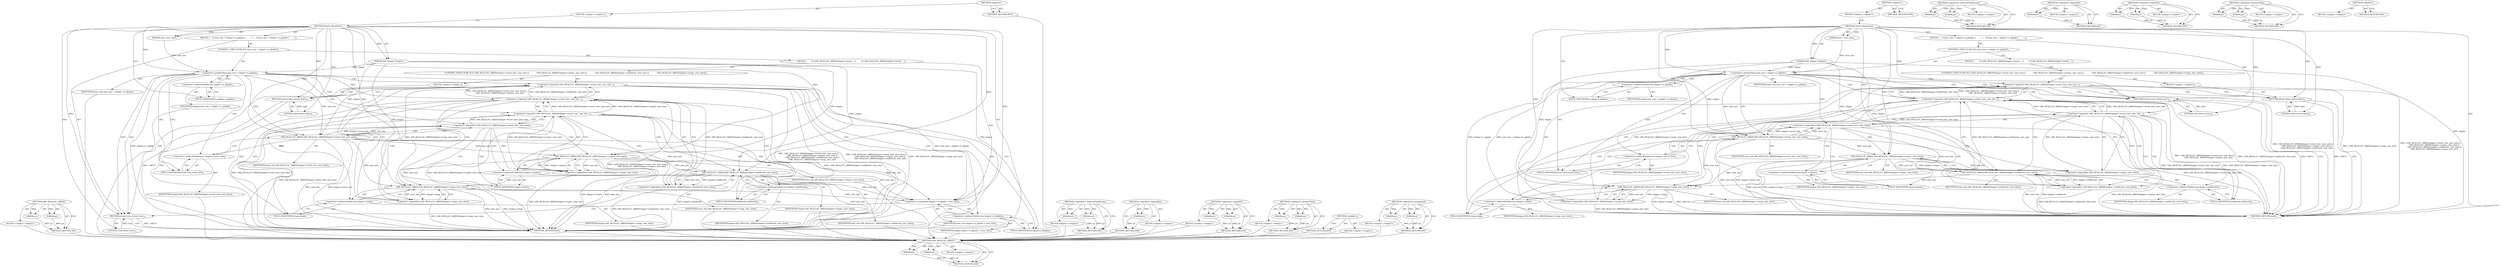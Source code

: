 digraph "&lt;operator&gt;.assignment" {
vulnerable_92 [label=<(METHOD,ASS_REALLOC_ARRAY)>];
vulnerable_93 [label=<(PARAM,p1)>];
vulnerable_94 [label=<(PARAM,p2)>];
vulnerable_95 [label=<(BLOCK,&lt;empty&gt;,&lt;empty&gt;)>];
vulnerable_96 [label=<(METHOD_RETURN,ANY)>];
vulnerable_6 [label=<(METHOD,&lt;global&gt;)<SUB>1</SUB>>];
vulnerable_7 [label=<(BLOCK,&lt;empty&gt;,&lt;empty&gt;)<SUB>1</SUB>>];
vulnerable_8 [label=<(METHOD,check_allocations)<SUB>1</SUB>>];
vulnerable_9 [label=<(PARAM,ASS_Shaper *shaper)<SUB>1</SUB>>];
vulnerable_10 [label=<(PARAM,size_t new_size)<SUB>1</SUB>>];
vulnerable_11 [label=<(BLOCK,{
    if (new_size &gt; shaper-&gt;n_glyphs) {
      ...,{
    if (new_size &gt; shaper-&gt;n_glyphs) {
      ...)<SUB>2</SUB>>];
vulnerable_12 [label=<(CONTROL_STRUCTURE,IF,if (new_size &gt; shaper-&gt;n_glyphs))<SUB>3</SUB>>];
vulnerable_13 [label=<(&lt;operator&gt;.greaterThan,new_size &gt; shaper-&gt;n_glyphs)<SUB>3</SUB>>];
vulnerable_14 [label=<(IDENTIFIER,new_size,new_size &gt; shaper-&gt;n_glyphs)<SUB>3</SUB>>];
vulnerable_15 [label=<(&lt;operator&gt;.indirectFieldAccess,shaper-&gt;n_glyphs)<SUB>3</SUB>>];
vulnerable_16 [label=<(IDENTIFIER,shaper,new_size &gt; shaper-&gt;n_glyphs)<SUB>3</SUB>>];
vulnerable_17 [label=<(FIELD_IDENTIFIER,n_glyphs,n_glyphs)<SUB>3</SUB>>];
vulnerable_18 [label=<(BLOCK,{
        if (!ASS_REALLOC_ARRAY(shaper-&gt;event_...,{
        if (!ASS_REALLOC_ARRAY(shaper-&gt;event_...)<SUB>3</SUB>>];
vulnerable_19 [label=<(CONTROL_STRUCTURE,IF,if (!ASS_REALLOC_ARRAY(shaper-&gt;event_text, new_size) ||
            !ASS_REALLOC_ARRAY(shaper-&gt;ctypes, new_size) ||
             !ASS_REALLOC_ARRAY(shaper-&gt;emblevels, new_size) ||
             !ASS_REALLOC_ARRAY(shaper-&gt;cmap, new_size)))<SUB>4</SUB>>];
vulnerable_20 [label=<(&lt;operator&gt;.logicalOr,!ASS_REALLOC_ARRAY(shaper-&gt;event_text, new_size...)<SUB>4</SUB>>];
vulnerable_21 [label=<(&lt;operator&gt;.logicalOr,!ASS_REALLOC_ARRAY(shaper-&gt;event_text, new_size...)<SUB>4</SUB>>];
vulnerable_22 [label=<(&lt;operator&gt;.logicalOr,!ASS_REALLOC_ARRAY(shaper-&gt;event_text, new_size...)<SUB>4</SUB>>];
vulnerable_23 [label=<(&lt;operator&gt;.logicalNot,!ASS_REALLOC_ARRAY(shaper-&gt;event_text, new_size))<SUB>4</SUB>>];
vulnerable_24 [label=<(ASS_REALLOC_ARRAY,ASS_REALLOC_ARRAY(shaper-&gt;event_text, new_size))<SUB>4</SUB>>];
vulnerable_25 [label=<(&lt;operator&gt;.indirectFieldAccess,shaper-&gt;event_text)<SUB>4</SUB>>];
vulnerable_26 [label=<(IDENTIFIER,shaper,ASS_REALLOC_ARRAY(shaper-&gt;event_text, new_size))<SUB>4</SUB>>];
vulnerable_27 [label=<(FIELD_IDENTIFIER,event_text,event_text)<SUB>4</SUB>>];
vulnerable_28 [label=<(IDENTIFIER,new_size,ASS_REALLOC_ARRAY(shaper-&gt;event_text, new_size))<SUB>4</SUB>>];
vulnerable_29 [label=<(&lt;operator&gt;.logicalNot,!ASS_REALLOC_ARRAY(shaper-&gt;ctypes, new_size))<SUB>5</SUB>>];
vulnerable_30 [label=<(ASS_REALLOC_ARRAY,ASS_REALLOC_ARRAY(shaper-&gt;ctypes, new_size))<SUB>5</SUB>>];
vulnerable_31 [label=<(&lt;operator&gt;.indirectFieldAccess,shaper-&gt;ctypes)<SUB>5</SUB>>];
vulnerable_32 [label=<(IDENTIFIER,shaper,ASS_REALLOC_ARRAY(shaper-&gt;ctypes, new_size))<SUB>5</SUB>>];
vulnerable_33 [label=<(FIELD_IDENTIFIER,ctypes,ctypes)<SUB>5</SUB>>];
vulnerable_34 [label=<(IDENTIFIER,new_size,ASS_REALLOC_ARRAY(shaper-&gt;ctypes, new_size))<SUB>5</SUB>>];
vulnerable_35 [label=<(&lt;operator&gt;.logicalNot,!ASS_REALLOC_ARRAY(shaper-&gt;emblevels, new_size))<SUB>6</SUB>>];
vulnerable_36 [label=<(ASS_REALLOC_ARRAY,ASS_REALLOC_ARRAY(shaper-&gt;emblevels, new_size))<SUB>6</SUB>>];
vulnerable_37 [label=<(&lt;operator&gt;.indirectFieldAccess,shaper-&gt;emblevels)<SUB>6</SUB>>];
vulnerable_38 [label=<(IDENTIFIER,shaper,ASS_REALLOC_ARRAY(shaper-&gt;emblevels, new_size))<SUB>6</SUB>>];
vulnerable_39 [label=<(FIELD_IDENTIFIER,emblevels,emblevels)<SUB>6</SUB>>];
vulnerable_40 [label=<(IDENTIFIER,new_size,ASS_REALLOC_ARRAY(shaper-&gt;emblevels, new_size))<SUB>6</SUB>>];
vulnerable_41 [label=<(&lt;operator&gt;.logicalNot,!ASS_REALLOC_ARRAY(shaper-&gt;cmap, new_size))<SUB>7</SUB>>];
vulnerable_42 [label=<(ASS_REALLOC_ARRAY,ASS_REALLOC_ARRAY(shaper-&gt;cmap, new_size))<SUB>7</SUB>>];
vulnerable_43 [label=<(&lt;operator&gt;.indirectFieldAccess,shaper-&gt;cmap)<SUB>7</SUB>>];
vulnerable_44 [label=<(IDENTIFIER,shaper,ASS_REALLOC_ARRAY(shaper-&gt;cmap, new_size))<SUB>7</SUB>>];
vulnerable_45 [label=<(FIELD_IDENTIFIER,cmap,cmap)<SUB>7</SUB>>];
vulnerable_46 [label=<(IDENTIFIER,new_size,ASS_REALLOC_ARRAY(shaper-&gt;cmap, new_size))<SUB>7</SUB>>];
vulnerable_47 [label=<(BLOCK,&lt;empty&gt;,&lt;empty&gt;)<SUB>8</SUB>>];
vulnerable_48 [label=<(RETURN,return false;,return false;)<SUB>8</SUB>>];
vulnerable_49 [label=<(LITERAL,false,return false;)<SUB>8</SUB>>];
vulnerable_50 [label=<(RETURN,return true;,return true;)<SUB>10</SUB>>];
vulnerable_51 [label=<(LITERAL,true,return true;)<SUB>10</SUB>>];
vulnerable_52 [label=<(METHOD_RETURN,bool)<SUB>1</SUB>>];
vulnerable_54 [label=<(METHOD_RETURN,ANY)<SUB>1</SUB>>];
vulnerable_78 [label=<(METHOD,&lt;operator&gt;.indirectFieldAccess)>];
vulnerable_79 [label=<(PARAM,p1)>];
vulnerable_80 [label=<(PARAM,p2)>];
vulnerable_81 [label=<(BLOCK,&lt;empty&gt;,&lt;empty&gt;)>];
vulnerable_82 [label=<(METHOD_RETURN,ANY)>];
vulnerable_88 [label=<(METHOD,&lt;operator&gt;.logicalNot)>];
vulnerable_89 [label=<(PARAM,p1)>];
vulnerable_90 [label=<(BLOCK,&lt;empty&gt;,&lt;empty&gt;)>];
vulnerable_91 [label=<(METHOD_RETURN,ANY)>];
vulnerable_83 [label=<(METHOD,&lt;operator&gt;.logicalOr)>];
vulnerable_84 [label=<(PARAM,p1)>];
vulnerable_85 [label=<(PARAM,p2)>];
vulnerable_86 [label=<(BLOCK,&lt;empty&gt;,&lt;empty&gt;)>];
vulnerable_87 [label=<(METHOD_RETURN,ANY)>];
vulnerable_73 [label=<(METHOD,&lt;operator&gt;.greaterThan)>];
vulnerable_74 [label=<(PARAM,p1)>];
vulnerable_75 [label=<(PARAM,p2)>];
vulnerable_76 [label=<(BLOCK,&lt;empty&gt;,&lt;empty&gt;)>];
vulnerable_77 [label=<(METHOD_RETURN,ANY)>];
vulnerable_67 [label=<(METHOD,&lt;global&gt;)<SUB>1</SUB>>];
vulnerable_68 [label=<(BLOCK,&lt;empty&gt;,&lt;empty&gt;)>];
vulnerable_69 [label=<(METHOD_RETURN,ANY)>];
fixed_97 [label=<(METHOD,ASS_REALLOC_ARRAY)>];
fixed_98 [label=<(PARAM,p1)>];
fixed_99 [label=<(PARAM,p2)>];
fixed_100 [label=<(BLOCK,&lt;empty&gt;,&lt;empty&gt;)>];
fixed_101 [label=<(METHOD_RETURN,ANY)>];
fixed_6 [label=<(METHOD,&lt;global&gt;)<SUB>1</SUB>>];
fixed_7 [label=<(BLOCK,&lt;empty&gt;,&lt;empty&gt;)<SUB>1</SUB>>];
fixed_8 [label=<(METHOD,check_allocations)<SUB>1</SUB>>];
fixed_9 [label=<(PARAM,ASS_Shaper *shaper)<SUB>1</SUB>>];
fixed_10 [label=<(PARAM,size_t new_size)<SUB>1</SUB>>];
fixed_11 [label=<(BLOCK,{
    if (new_size &gt; shaper-&gt;n_glyphs) {
      ...,{
    if (new_size &gt; shaper-&gt;n_glyphs) {
      ...)<SUB>2</SUB>>];
fixed_12 [label=<(CONTROL_STRUCTURE,IF,if (new_size &gt; shaper-&gt;n_glyphs))<SUB>3</SUB>>];
fixed_13 [label=<(&lt;operator&gt;.greaterThan,new_size &gt; shaper-&gt;n_glyphs)<SUB>3</SUB>>];
fixed_14 [label=<(IDENTIFIER,new_size,new_size &gt; shaper-&gt;n_glyphs)<SUB>3</SUB>>];
fixed_15 [label=<(&lt;operator&gt;.indirectFieldAccess,shaper-&gt;n_glyphs)<SUB>3</SUB>>];
fixed_16 [label=<(IDENTIFIER,shaper,new_size &gt; shaper-&gt;n_glyphs)<SUB>3</SUB>>];
fixed_17 [label=<(FIELD_IDENTIFIER,n_glyphs,n_glyphs)<SUB>3</SUB>>];
fixed_18 [label=<(BLOCK,{
        if (!ASS_REALLOC_ARRAY(shaper-&gt;event_...,{
        if (!ASS_REALLOC_ARRAY(shaper-&gt;event_...)<SUB>3</SUB>>];
fixed_19 [label=<(CONTROL_STRUCTURE,IF,if (!ASS_REALLOC_ARRAY(shaper-&gt;event_text, new_size) ||
            !ASS_REALLOC_ARRAY(shaper-&gt;ctypes, new_size) ||
             !ASS_REALLOC_ARRAY(shaper-&gt;emblevels, new_size) ||
             !ASS_REALLOC_ARRAY(shaper-&gt;cmap, new_size)))<SUB>4</SUB>>];
fixed_20 [label=<(&lt;operator&gt;.logicalOr,!ASS_REALLOC_ARRAY(shaper-&gt;event_text, new_size...)<SUB>4</SUB>>];
fixed_21 [label=<(&lt;operator&gt;.logicalOr,!ASS_REALLOC_ARRAY(shaper-&gt;event_text, new_size...)<SUB>4</SUB>>];
fixed_22 [label=<(&lt;operator&gt;.logicalOr,!ASS_REALLOC_ARRAY(shaper-&gt;event_text, new_size...)<SUB>4</SUB>>];
fixed_23 [label=<(&lt;operator&gt;.logicalNot,!ASS_REALLOC_ARRAY(shaper-&gt;event_text, new_size))<SUB>4</SUB>>];
fixed_24 [label=<(ASS_REALLOC_ARRAY,ASS_REALLOC_ARRAY(shaper-&gt;event_text, new_size))<SUB>4</SUB>>];
fixed_25 [label=<(&lt;operator&gt;.indirectFieldAccess,shaper-&gt;event_text)<SUB>4</SUB>>];
fixed_26 [label=<(IDENTIFIER,shaper,ASS_REALLOC_ARRAY(shaper-&gt;event_text, new_size))<SUB>4</SUB>>];
fixed_27 [label=<(FIELD_IDENTIFIER,event_text,event_text)<SUB>4</SUB>>];
fixed_28 [label=<(IDENTIFIER,new_size,ASS_REALLOC_ARRAY(shaper-&gt;event_text, new_size))<SUB>4</SUB>>];
fixed_29 [label=<(&lt;operator&gt;.logicalNot,!ASS_REALLOC_ARRAY(shaper-&gt;ctypes, new_size))<SUB>5</SUB>>];
fixed_30 [label=<(ASS_REALLOC_ARRAY,ASS_REALLOC_ARRAY(shaper-&gt;ctypes, new_size))<SUB>5</SUB>>];
fixed_31 [label=<(&lt;operator&gt;.indirectFieldAccess,shaper-&gt;ctypes)<SUB>5</SUB>>];
fixed_32 [label=<(IDENTIFIER,shaper,ASS_REALLOC_ARRAY(shaper-&gt;ctypes, new_size))<SUB>5</SUB>>];
fixed_33 [label=<(FIELD_IDENTIFIER,ctypes,ctypes)<SUB>5</SUB>>];
fixed_34 [label=<(IDENTIFIER,new_size,ASS_REALLOC_ARRAY(shaper-&gt;ctypes, new_size))<SUB>5</SUB>>];
fixed_35 [label=<(&lt;operator&gt;.logicalNot,!ASS_REALLOC_ARRAY(shaper-&gt;emblevels, new_size))<SUB>6</SUB>>];
fixed_36 [label=<(ASS_REALLOC_ARRAY,ASS_REALLOC_ARRAY(shaper-&gt;emblevels, new_size))<SUB>6</SUB>>];
fixed_37 [label=<(&lt;operator&gt;.indirectFieldAccess,shaper-&gt;emblevels)<SUB>6</SUB>>];
fixed_38 [label=<(IDENTIFIER,shaper,ASS_REALLOC_ARRAY(shaper-&gt;emblevels, new_size))<SUB>6</SUB>>];
fixed_39 [label=<(FIELD_IDENTIFIER,emblevels,emblevels)<SUB>6</SUB>>];
fixed_40 [label=<(IDENTIFIER,new_size,ASS_REALLOC_ARRAY(shaper-&gt;emblevels, new_size))<SUB>6</SUB>>];
fixed_41 [label=<(&lt;operator&gt;.logicalNot,!ASS_REALLOC_ARRAY(shaper-&gt;cmap, new_size))<SUB>7</SUB>>];
fixed_42 [label=<(ASS_REALLOC_ARRAY,ASS_REALLOC_ARRAY(shaper-&gt;cmap, new_size))<SUB>7</SUB>>];
fixed_43 [label=<(&lt;operator&gt;.indirectFieldAccess,shaper-&gt;cmap)<SUB>7</SUB>>];
fixed_44 [label=<(IDENTIFIER,shaper,ASS_REALLOC_ARRAY(shaper-&gt;cmap, new_size))<SUB>7</SUB>>];
fixed_45 [label=<(FIELD_IDENTIFIER,cmap,cmap)<SUB>7</SUB>>];
fixed_46 [label=<(IDENTIFIER,new_size,ASS_REALLOC_ARRAY(shaper-&gt;cmap, new_size))<SUB>7</SUB>>];
fixed_47 [label=<(BLOCK,&lt;empty&gt;,&lt;empty&gt;)<SUB>8</SUB>>];
fixed_48 [label=<(RETURN,return false;,return false;)<SUB>8</SUB>>];
fixed_49 [label=<(LITERAL,false,return false;)<SUB>8</SUB>>];
fixed_50 [label=<(&lt;operator&gt;.assignment,shaper-&gt;n_glyphs = new_size)<SUB>9</SUB>>];
fixed_51 [label=<(&lt;operator&gt;.indirectFieldAccess,shaper-&gt;n_glyphs)<SUB>9</SUB>>];
fixed_52 [label=<(IDENTIFIER,shaper,shaper-&gt;n_glyphs = new_size)<SUB>9</SUB>>];
fixed_53 [label=<(FIELD_IDENTIFIER,n_glyphs,n_glyphs)<SUB>9</SUB>>];
fixed_54 [label=<(IDENTIFIER,new_size,shaper-&gt;n_glyphs = new_size)<SUB>9</SUB>>];
fixed_55 [label=<(RETURN,return true;,return true;)<SUB>11</SUB>>];
fixed_56 [label=<(LITERAL,true,return true;)<SUB>11</SUB>>];
fixed_57 [label=<(METHOD_RETURN,bool)<SUB>1</SUB>>];
fixed_59 [label=<(METHOD_RETURN,ANY)<SUB>1</SUB>>];
fixed_83 [label=<(METHOD,&lt;operator&gt;.indirectFieldAccess)>];
fixed_84 [label=<(PARAM,p1)>];
fixed_85 [label=<(PARAM,p2)>];
fixed_86 [label=<(BLOCK,&lt;empty&gt;,&lt;empty&gt;)>];
fixed_87 [label=<(METHOD_RETURN,ANY)>];
fixed_93 [label=<(METHOD,&lt;operator&gt;.logicalNot)>];
fixed_94 [label=<(PARAM,p1)>];
fixed_95 [label=<(BLOCK,&lt;empty&gt;,&lt;empty&gt;)>];
fixed_96 [label=<(METHOD_RETURN,ANY)>];
fixed_88 [label=<(METHOD,&lt;operator&gt;.logicalOr)>];
fixed_89 [label=<(PARAM,p1)>];
fixed_90 [label=<(PARAM,p2)>];
fixed_91 [label=<(BLOCK,&lt;empty&gt;,&lt;empty&gt;)>];
fixed_92 [label=<(METHOD_RETURN,ANY)>];
fixed_78 [label=<(METHOD,&lt;operator&gt;.greaterThan)>];
fixed_79 [label=<(PARAM,p1)>];
fixed_80 [label=<(PARAM,p2)>];
fixed_81 [label=<(BLOCK,&lt;empty&gt;,&lt;empty&gt;)>];
fixed_82 [label=<(METHOD_RETURN,ANY)>];
fixed_72 [label=<(METHOD,&lt;global&gt;)<SUB>1</SUB>>];
fixed_73 [label=<(BLOCK,&lt;empty&gt;,&lt;empty&gt;)>];
fixed_74 [label=<(METHOD_RETURN,ANY)>];
fixed_102 [label=<(METHOD,&lt;operator&gt;.assignment)>];
fixed_103 [label=<(PARAM,p1)>];
fixed_104 [label=<(PARAM,p2)>];
fixed_105 [label=<(BLOCK,&lt;empty&gt;,&lt;empty&gt;)>];
fixed_106 [label=<(METHOD_RETURN,ANY)>];
vulnerable_92 -> vulnerable_93  [key=0, label="AST: "];
vulnerable_92 -> vulnerable_93  [key=1, label="DDG: "];
vulnerable_92 -> vulnerable_95  [key=0, label="AST: "];
vulnerable_92 -> vulnerable_94  [key=0, label="AST: "];
vulnerable_92 -> vulnerable_94  [key=1, label="DDG: "];
vulnerable_92 -> vulnerable_96  [key=0, label="AST: "];
vulnerable_92 -> vulnerable_96  [key=1, label="CFG: "];
vulnerable_93 -> vulnerable_96  [key=0, label="DDG: p1"];
vulnerable_94 -> vulnerable_96  [key=0, label="DDG: p2"];
vulnerable_6 -> vulnerable_7  [key=0, label="AST: "];
vulnerable_6 -> vulnerable_54  [key=0, label="AST: "];
vulnerable_6 -> vulnerable_54  [key=1, label="CFG: "];
vulnerable_7 -> vulnerable_8  [key=0, label="AST: "];
vulnerable_8 -> vulnerable_9  [key=0, label="AST: "];
vulnerable_8 -> vulnerable_9  [key=1, label="DDG: "];
vulnerable_8 -> vulnerable_10  [key=0, label="AST: "];
vulnerable_8 -> vulnerable_10  [key=1, label="DDG: "];
vulnerable_8 -> vulnerable_11  [key=0, label="AST: "];
vulnerable_8 -> vulnerable_52  [key=0, label="AST: "];
vulnerable_8 -> vulnerable_17  [key=0, label="CFG: "];
vulnerable_8 -> vulnerable_50  [key=0, label="DDG: "];
vulnerable_8 -> vulnerable_51  [key=0, label="DDG: "];
vulnerable_8 -> vulnerable_13  [key=0, label="DDG: "];
vulnerable_8 -> vulnerable_48  [key=0, label="DDG: "];
vulnerable_8 -> vulnerable_49  [key=0, label="DDG: "];
vulnerable_8 -> vulnerable_42  [key=0, label="DDG: "];
vulnerable_8 -> vulnerable_36  [key=0, label="DDG: "];
vulnerable_8 -> vulnerable_24  [key=0, label="DDG: "];
vulnerable_8 -> vulnerable_30  [key=0, label="DDG: "];
vulnerable_9 -> vulnerable_52  [key=0, label="DDG: shaper"];
vulnerable_9 -> vulnerable_13  [key=0, label="DDG: shaper"];
vulnerable_9 -> vulnerable_42  [key=0, label="DDG: shaper"];
vulnerable_9 -> vulnerable_36  [key=0, label="DDG: shaper"];
vulnerable_9 -> vulnerable_24  [key=0, label="DDG: shaper"];
vulnerable_9 -> vulnerable_30  [key=0, label="DDG: shaper"];
vulnerable_10 -> vulnerable_13  [key=0, label="DDG: new_size"];
vulnerable_11 -> vulnerable_12  [key=0, label="AST: "];
vulnerable_11 -> vulnerable_50  [key=0, label="AST: "];
vulnerable_12 -> vulnerable_13  [key=0, label="AST: "];
vulnerable_12 -> vulnerable_18  [key=0, label="AST: "];
vulnerable_13 -> vulnerable_14  [key=0, label="AST: "];
vulnerable_13 -> vulnerable_15  [key=0, label="AST: "];
vulnerable_13 -> vulnerable_27  [key=0, label="CFG: "];
vulnerable_13 -> vulnerable_27  [key=1, label="CDG: "];
vulnerable_13 -> vulnerable_50  [key=0, label="CFG: "];
vulnerable_13 -> vulnerable_50  [key=1, label="CDG: "];
vulnerable_13 -> vulnerable_52  [key=0, label="DDG: shaper-&gt;n_glyphs"];
vulnerable_13 -> vulnerable_52  [key=1, label="DDG: new_size &gt; shaper-&gt;n_glyphs"];
vulnerable_13 -> vulnerable_24  [key=0, label="DDG: new_size"];
vulnerable_13 -> vulnerable_24  [key=1, label="CDG: "];
vulnerable_13 -> vulnerable_21  [key=0, label="CDG: "];
vulnerable_13 -> vulnerable_23  [key=0, label="CDG: "];
vulnerable_13 -> vulnerable_20  [key=0, label="CDG: "];
vulnerable_13 -> vulnerable_25  [key=0, label="CDG: "];
vulnerable_13 -> vulnerable_22  [key=0, label="CDG: "];
vulnerable_15 -> vulnerable_16  [key=0, label="AST: "];
vulnerable_15 -> vulnerable_17  [key=0, label="AST: "];
vulnerable_15 -> vulnerable_13  [key=0, label="CFG: "];
vulnerable_17 -> vulnerable_15  [key=0, label="CFG: "];
vulnerable_18 -> vulnerable_19  [key=0, label="AST: "];
vulnerable_19 -> vulnerable_20  [key=0, label="AST: "];
vulnerable_19 -> vulnerable_47  [key=0, label="AST: "];
vulnerable_20 -> vulnerable_21  [key=0, label="AST: "];
vulnerable_20 -> vulnerable_41  [key=0, label="AST: "];
vulnerable_20 -> vulnerable_48  [key=0, label="CFG: "];
vulnerable_20 -> vulnerable_48  [key=1, label="CDG: "];
vulnerable_20 -> vulnerable_50  [key=0, label="CFG: "];
vulnerable_20 -> vulnerable_50  [key=1, label="CDG: "];
vulnerable_20 -> vulnerable_52  [key=0, label="DDG: !ASS_REALLOC_ARRAY(shaper-&gt;event_text, new_size) ||
            !ASS_REALLOC_ARRAY(shaper-&gt;ctypes, new_size) ||
             !ASS_REALLOC_ARRAY(shaper-&gt;emblevels, new_size)"];
vulnerable_20 -> vulnerable_52  [key=1, label="DDG: !ASS_REALLOC_ARRAY(shaper-&gt;cmap, new_size)"];
vulnerable_20 -> vulnerable_52  [key=2, label="DDG: !ASS_REALLOC_ARRAY(shaper-&gt;event_text, new_size) ||
            !ASS_REALLOC_ARRAY(shaper-&gt;ctypes, new_size) ||
             !ASS_REALLOC_ARRAY(shaper-&gt;emblevels, new_size) ||
             !ASS_REALLOC_ARRAY(shaper-&gt;cmap, new_size)"];
vulnerable_21 -> vulnerable_22  [key=0, label="AST: "];
vulnerable_21 -> vulnerable_35  [key=0, label="AST: "];
vulnerable_21 -> vulnerable_20  [key=0, label="CFG: "];
vulnerable_21 -> vulnerable_20  [key=1, label="DDG: !ASS_REALLOC_ARRAY(shaper-&gt;event_text, new_size) ||
            !ASS_REALLOC_ARRAY(shaper-&gt;ctypes, new_size)"];
vulnerable_21 -> vulnerable_20  [key=2, label="DDG: !ASS_REALLOC_ARRAY(shaper-&gt;emblevels, new_size)"];
vulnerable_21 -> vulnerable_45  [key=0, label="CFG: "];
vulnerable_21 -> vulnerable_45  [key=1, label="CDG: "];
vulnerable_21 -> vulnerable_52  [key=0, label="DDG: !ASS_REALLOC_ARRAY(shaper-&gt;event_text, new_size) ||
            !ASS_REALLOC_ARRAY(shaper-&gt;ctypes, new_size)"];
vulnerable_21 -> vulnerable_52  [key=1, label="DDG: !ASS_REALLOC_ARRAY(shaper-&gt;emblevels, new_size)"];
vulnerable_21 -> vulnerable_42  [key=0, label="CDG: "];
vulnerable_21 -> vulnerable_41  [key=0, label="CDG: "];
vulnerable_21 -> vulnerable_43  [key=0, label="CDG: "];
vulnerable_22 -> vulnerable_23  [key=0, label="AST: "];
vulnerable_22 -> vulnerable_29  [key=0, label="AST: "];
vulnerable_22 -> vulnerable_21  [key=0, label="CFG: "];
vulnerable_22 -> vulnerable_21  [key=1, label="DDG: !ASS_REALLOC_ARRAY(shaper-&gt;event_text, new_size)"];
vulnerable_22 -> vulnerable_21  [key=2, label="DDG: !ASS_REALLOC_ARRAY(shaper-&gt;ctypes, new_size)"];
vulnerable_22 -> vulnerable_39  [key=0, label="CFG: "];
vulnerable_22 -> vulnerable_39  [key=1, label="CDG: "];
vulnerable_22 -> vulnerable_52  [key=0, label="DDG: !ASS_REALLOC_ARRAY(shaper-&gt;event_text, new_size)"];
vulnerable_22 -> vulnerable_52  [key=1, label="DDG: !ASS_REALLOC_ARRAY(shaper-&gt;ctypes, new_size)"];
vulnerable_22 -> vulnerable_36  [key=0, label="CDG: "];
vulnerable_22 -> vulnerable_37  [key=0, label="CDG: "];
vulnerable_22 -> vulnerable_35  [key=0, label="CDG: "];
vulnerable_23 -> vulnerable_24  [key=0, label="AST: "];
vulnerable_23 -> vulnerable_22  [key=0, label="CFG: "];
vulnerable_23 -> vulnerable_22  [key=1, label="DDG: ASS_REALLOC_ARRAY(shaper-&gt;event_text, new_size)"];
vulnerable_23 -> vulnerable_33  [key=0, label="CFG: "];
vulnerable_23 -> vulnerable_33  [key=1, label="CDG: "];
vulnerable_23 -> vulnerable_52  [key=0, label="DDG: ASS_REALLOC_ARRAY(shaper-&gt;event_text, new_size)"];
vulnerable_23 -> vulnerable_30  [key=0, label="CDG: "];
vulnerable_23 -> vulnerable_29  [key=0, label="CDG: "];
vulnerable_23 -> vulnerable_31  [key=0, label="CDG: "];
vulnerable_24 -> vulnerable_25  [key=0, label="AST: "];
vulnerable_24 -> vulnerable_28  [key=0, label="AST: "];
vulnerable_24 -> vulnerable_23  [key=0, label="CFG: "];
vulnerable_24 -> vulnerable_23  [key=1, label="DDG: shaper-&gt;event_text"];
vulnerable_24 -> vulnerable_23  [key=2, label="DDG: new_size"];
vulnerable_24 -> vulnerable_52  [key=0, label="DDG: shaper-&gt;event_text"];
vulnerable_24 -> vulnerable_52  [key=1, label="DDG: new_size"];
vulnerable_24 -> vulnerable_42  [key=0, label="DDG: new_size"];
vulnerable_24 -> vulnerable_36  [key=0, label="DDG: new_size"];
vulnerable_24 -> vulnerable_30  [key=0, label="DDG: new_size"];
vulnerable_25 -> vulnerable_26  [key=0, label="AST: "];
vulnerable_25 -> vulnerable_27  [key=0, label="AST: "];
vulnerable_25 -> vulnerable_24  [key=0, label="CFG: "];
vulnerable_27 -> vulnerable_25  [key=0, label="CFG: "];
vulnerable_29 -> vulnerable_30  [key=0, label="AST: "];
vulnerable_29 -> vulnerable_22  [key=0, label="CFG: "];
vulnerable_29 -> vulnerable_22  [key=1, label="DDG: ASS_REALLOC_ARRAY(shaper-&gt;ctypes, new_size)"];
vulnerable_29 -> vulnerable_52  [key=0, label="DDG: ASS_REALLOC_ARRAY(shaper-&gt;ctypes, new_size)"];
vulnerable_30 -> vulnerable_31  [key=0, label="AST: "];
vulnerable_30 -> vulnerable_34  [key=0, label="AST: "];
vulnerable_30 -> vulnerable_29  [key=0, label="CFG: "];
vulnerable_30 -> vulnerable_29  [key=1, label="DDG: shaper-&gt;ctypes"];
vulnerable_30 -> vulnerable_29  [key=2, label="DDG: new_size"];
vulnerable_30 -> vulnerable_52  [key=0, label="DDG: shaper-&gt;ctypes"];
vulnerable_30 -> vulnerable_52  [key=1, label="DDG: new_size"];
vulnerable_30 -> vulnerable_42  [key=0, label="DDG: new_size"];
vulnerable_30 -> vulnerable_36  [key=0, label="DDG: new_size"];
vulnerable_31 -> vulnerable_32  [key=0, label="AST: "];
vulnerable_31 -> vulnerable_33  [key=0, label="AST: "];
vulnerable_31 -> vulnerable_30  [key=0, label="CFG: "];
vulnerable_33 -> vulnerable_31  [key=0, label="CFG: "];
vulnerable_35 -> vulnerable_36  [key=0, label="AST: "];
vulnerable_35 -> vulnerable_21  [key=0, label="CFG: "];
vulnerable_35 -> vulnerable_21  [key=1, label="DDG: ASS_REALLOC_ARRAY(shaper-&gt;emblevels, new_size)"];
vulnerable_35 -> vulnerable_52  [key=0, label="DDG: ASS_REALLOC_ARRAY(shaper-&gt;emblevels, new_size)"];
vulnerable_36 -> vulnerable_37  [key=0, label="AST: "];
vulnerable_36 -> vulnerable_40  [key=0, label="AST: "];
vulnerable_36 -> vulnerable_35  [key=0, label="CFG: "];
vulnerable_36 -> vulnerable_35  [key=1, label="DDG: shaper-&gt;emblevels"];
vulnerable_36 -> vulnerable_35  [key=2, label="DDG: new_size"];
vulnerable_36 -> vulnerable_52  [key=0, label="DDG: shaper-&gt;emblevels"];
vulnerable_36 -> vulnerable_52  [key=1, label="DDG: new_size"];
vulnerable_36 -> vulnerable_42  [key=0, label="DDG: new_size"];
vulnerable_37 -> vulnerable_38  [key=0, label="AST: "];
vulnerable_37 -> vulnerable_39  [key=0, label="AST: "];
vulnerable_37 -> vulnerable_36  [key=0, label="CFG: "];
vulnerable_39 -> vulnerable_37  [key=0, label="CFG: "];
vulnerable_41 -> vulnerable_42  [key=0, label="AST: "];
vulnerable_41 -> vulnerable_20  [key=0, label="CFG: "];
vulnerable_41 -> vulnerable_20  [key=1, label="DDG: ASS_REALLOC_ARRAY(shaper-&gt;cmap, new_size)"];
vulnerable_41 -> vulnerable_52  [key=0, label="DDG: ASS_REALLOC_ARRAY(shaper-&gt;cmap, new_size)"];
vulnerable_42 -> vulnerable_43  [key=0, label="AST: "];
vulnerable_42 -> vulnerable_46  [key=0, label="AST: "];
vulnerable_42 -> vulnerable_41  [key=0, label="CFG: "];
vulnerable_42 -> vulnerable_41  [key=1, label="DDG: shaper-&gt;cmap"];
vulnerable_42 -> vulnerable_41  [key=2, label="DDG: new_size"];
vulnerable_42 -> vulnerable_52  [key=0, label="DDG: shaper-&gt;cmap"];
vulnerable_42 -> vulnerable_52  [key=1, label="DDG: new_size"];
vulnerable_43 -> vulnerable_44  [key=0, label="AST: "];
vulnerable_43 -> vulnerable_45  [key=0, label="AST: "];
vulnerable_43 -> vulnerable_42  [key=0, label="CFG: "];
vulnerable_45 -> vulnerable_43  [key=0, label="CFG: "];
vulnerable_47 -> vulnerable_48  [key=0, label="AST: "];
vulnerable_48 -> vulnerable_49  [key=0, label="AST: "];
vulnerable_48 -> vulnerable_52  [key=0, label="CFG: "];
vulnerable_48 -> vulnerable_52  [key=1, label="DDG: &lt;RET&gt;"];
vulnerable_49 -> vulnerable_48  [key=0, label="DDG: false"];
vulnerable_50 -> vulnerable_51  [key=0, label="AST: "];
vulnerable_50 -> vulnerable_52  [key=0, label="CFG: "];
vulnerable_50 -> vulnerable_52  [key=1, label="DDG: &lt;RET&gt;"];
vulnerable_51 -> vulnerable_50  [key=0, label="DDG: true"];
vulnerable_78 -> vulnerable_79  [key=0, label="AST: "];
vulnerable_78 -> vulnerable_79  [key=1, label="DDG: "];
vulnerable_78 -> vulnerable_81  [key=0, label="AST: "];
vulnerable_78 -> vulnerable_80  [key=0, label="AST: "];
vulnerable_78 -> vulnerable_80  [key=1, label="DDG: "];
vulnerable_78 -> vulnerable_82  [key=0, label="AST: "];
vulnerable_78 -> vulnerable_82  [key=1, label="CFG: "];
vulnerable_79 -> vulnerable_82  [key=0, label="DDG: p1"];
vulnerable_80 -> vulnerable_82  [key=0, label="DDG: p2"];
vulnerable_88 -> vulnerable_89  [key=0, label="AST: "];
vulnerable_88 -> vulnerable_89  [key=1, label="DDG: "];
vulnerable_88 -> vulnerable_90  [key=0, label="AST: "];
vulnerable_88 -> vulnerable_91  [key=0, label="AST: "];
vulnerable_88 -> vulnerable_91  [key=1, label="CFG: "];
vulnerable_89 -> vulnerable_91  [key=0, label="DDG: p1"];
vulnerable_83 -> vulnerable_84  [key=0, label="AST: "];
vulnerable_83 -> vulnerable_84  [key=1, label="DDG: "];
vulnerable_83 -> vulnerable_86  [key=0, label="AST: "];
vulnerable_83 -> vulnerable_85  [key=0, label="AST: "];
vulnerable_83 -> vulnerable_85  [key=1, label="DDG: "];
vulnerable_83 -> vulnerable_87  [key=0, label="AST: "];
vulnerable_83 -> vulnerable_87  [key=1, label="CFG: "];
vulnerable_84 -> vulnerable_87  [key=0, label="DDG: p1"];
vulnerable_85 -> vulnerable_87  [key=0, label="DDG: p2"];
vulnerable_73 -> vulnerable_74  [key=0, label="AST: "];
vulnerable_73 -> vulnerable_74  [key=1, label="DDG: "];
vulnerable_73 -> vulnerable_76  [key=0, label="AST: "];
vulnerable_73 -> vulnerable_75  [key=0, label="AST: "];
vulnerable_73 -> vulnerable_75  [key=1, label="DDG: "];
vulnerable_73 -> vulnerable_77  [key=0, label="AST: "];
vulnerable_73 -> vulnerable_77  [key=1, label="CFG: "];
vulnerable_74 -> vulnerable_77  [key=0, label="DDG: p1"];
vulnerable_75 -> vulnerable_77  [key=0, label="DDG: p2"];
vulnerable_67 -> vulnerable_68  [key=0, label="AST: "];
vulnerable_67 -> vulnerable_69  [key=0, label="AST: "];
vulnerable_67 -> vulnerable_69  [key=1, label="CFG: "];
fixed_97 -> fixed_98  [key=0, label="AST: "];
fixed_97 -> fixed_98  [key=1, label="DDG: "];
fixed_97 -> fixed_100  [key=0, label="AST: "];
fixed_97 -> fixed_99  [key=0, label="AST: "];
fixed_97 -> fixed_99  [key=1, label="DDG: "];
fixed_97 -> fixed_101  [key=0, label="AST: "];
fixed_97 -> fixed_101  [key=1, label="CFG: "];
fixed_98 -> fixed_101  [key=0, label="DDG: p1"];
fixed_99 -> fixed_101  [key=0, label="DDG: p2"];
fixed_100 -> vulnerable_92  [key=0];
fixed_101 -> vulnerable_92  [key=0];
fixed_6 -> fixed_7  [key=0, label="AST: "];
fixed_6 -> fixed_59  [key=0, label="AST: "];
fixed_6 -> fixed_59  [key=1, label="CFG: "];
fixed_7 -> fixed_8  [key=0, label="AST: "];
fixed_8 -> fixed_9  [key=0, label="AST: "];
fixed_8 -> fixed_9  [key=1, label="DDG: "];
fixed_8 -> fixed_10  [key=0, label="AST: "];
fixed_8 -> fixed_10  [key=1, label="DDG: "];
fixed_8 -> fixed_11  [key=0, label="AST: "];
fixed_8 -> fixed_57  [key=0, label="AST: "];
fixed_8 -> fixed_17  [key=0, label="CFG: "];
fixed_8 -> fixed_55  [key=0, label="DDG: "];
fixed_8 -> fixed_56  [key=0, label="DDG: "];
fixed_8 -> fixed_13  [key=0, label="DDG: "];
fixed_8 -> fixed_50  [key=0, label="DDG: "];
fixed_8 -> fixed_48  [key=0, label="DDG: "];
fixed_8 -> fixed_49  [key=0, label="DDG: "];
fixed_8 -> fixed_42  [key=0, label="DDG: "];
fixed_8 -> fixed_36  [key=0, label="DDG: "];
fixed_8 -> fixed_24  [key=0, label="DDG: "];
fixed_8 -> fixed_30  [key=0, label="DDG: "];
fixed_9 -> fixed_57  [key=0, label="DDG: shaper"];
fixed_9 -> fixed_13  [key=0, label="DDG: shaper"];
fixed_9 -> fixed_42  [key=0, label="DDG: shaper"];
fixed_9 -> fixed_36  [key=0, label="DDG: shaper"];
fixed_9 -> fixed_24  [key=0, label="DDG: shaper"];
fixed_9 -> fixed_30  [key=0, label="DDG: shaper"];
fixed_10 -> fixed_13  [key=0, label="DDG: new_size"];
fixed_11 -> fixed_12  [key=0, label="AST: "];
fixed_11 -> fixed_55  [key=0, label="AST: "];
fixed_12 -> fixed_13  [key=0, label="AST: "];
fixed_12 -> fixed_18  [key=0, label="AST: "];
fixed_13 -> fixed_14  [key=0, label="AST: "];
fixed_13 -> fixed_15  [key=0, label="AST: "];
fixed_13 -> fixed_27  [key=0, label="CFG: "];
fixed_13 -> fixed_27  [key=1, label="CDG: "];
fixed_13 -> fixed_55  [key=0, label="CFG: "];
fixed_13 -> fixed_55  [key=1, label="CDG: "];
fixed_13 -> fixed_57  [key=0, label="DDG: shaper-&gt;n_glyphs"];
fixed_13 -> fixed_57  [key=1, label="DDG: new_size &gt; shaper-&gt;n_glyphs"];
fixed_13 -> fixed_24  [key=0, label="DDG: new_size"];
fixed_13 -> fixed_24  [key=1, label="CDG: "];
fixed_13 -> fixed_21  [key=0, label="CDG: "];
fixed_13 -> fixed_23  [key=0, label="CDG: "];
fixed_13 -> fixed_20  [key=0, label="CDG: "];
fixed_13 -> fixed_25  [key=0, label="CDG: "];
fixed_13 -> fixed_22  [key=0, label="CDG: "];
fixed_14 -> vulnerable_92  [key=0];
fixed_15 -> fixed_16  [key=0, label="AST: "];
fixed_15 -> fixed_17  [key=0, label="AST: "];
fixed_15 -> fixed_13  [key=0, label="CFG: "];
fixed_16 -> vulnerable_92  [key=0];
fixed_17 -> fixed_15  [key=0, label="CFG: "];
fixed_18 -> fixed_19  [key=0, label="AST: "];
fixed_18 -> fixed_50  [key=0, label="AST: "];
fixed_19 -> fixed_20  [key=0, label="AST: "];
fixed_19 -> fixed_47  [key=0, label="AST: "];
fixed_20 -> fixed_21  [key=0, label="AST: "];
fixed_20 -> fixed_41  [key=0, label="AST: "];
fixed_20 -> fixed_48  [key=0, label="CFG: "];
fixed_20 -> fixed_48  [key=1, label="CDG: "];
fixed_20 -> fixed_53  [key=0, label="CFG: "];
fixed_20 -> fixed_53  [key=1, label="CDG: "];
fixed_20 -> fixed_57  [key=0, label="DDG: !ASS_REALLOC_ARRAY(shaper-&gt;event_text, new_size) ||
            !ASS_REALLOC_ARRAY(shaper-&gt;ctypes, new_size) ||
             !ASS_REALLOC_ARRAY(shaper-&gt;emblevels, new_size)"];
fixed_20 -> fixed_57  [key=1, label="DDG: !ASS_REALLOC_ARRAY(shaper-&gt;cmap, new_size)"];
fixed_20 -> fixed_57  [key=2, label="DDG: !ASS_REALLOC_ARRAY(shaper-&gt;event_text, new_size) ||
            !ASS_REALLOC_ARRAY(shaper-&gt;ctypes, new_size) ||
             !ASS_REALLOC_ARRAY(shaper-&gt;emblevels, new_size) ||
             !ASS_REALLOC_ARRAY(shaper-&gt;cmap, new_size)"];
fixed_20 -> fixed_51  [key=0, label="CDG: "];
fixed_20 -> fixed_50  [key=0, label="CDG: "];
fixed_20 -> fixed_55  [key=0, label="CDG: "];
fixed_21 -> fixed_22  [key=0, label="AST: "];
fixed_21 -> fixed_35  [key=0, label="AST: "];
fixed_21 -> fixed_20  [key=0, label="CFG: "];
fixed_21 -> fixed_20  [key=1, label="DDG: !ASS_REALLOC_ARRAY(shaper-&gt;event_text, new_size) ||
            !ASS_REALLOC_ARRAY(shaper-&gt;ctypes, new_size)"];
fixed_21 -> fixed_20  [key=2, label="DDG: !ASS_REALLOC_ARRAY(shaper-&gt;emblevels, new_size)"];
fixed_21 -> fixed_45  [key=0, label="CFG: "];
fixed_21 -> fixed_45  [key=1, label="CDG: "];
fixed_21 -> fixed_57  [key=0, label="DDG: !ASS_REALLOC_ARRAY(shaper-&gt;event_text, new_size) ||
            !ASS_REALLOC_ARRAY(shaper-&gt;ctypes, new_size)"];
fixed_21 -> fixed_57  [key=1, label="DDG: !ASS_REALLOC_ARRAY(shaper-&gt;emblevels, new_size)"];
fixed_21 -> fixed_42  [key=0, label="CDG: "];
fixed_21 -> fixed_41  [key=0, label="CDG: "];
fixed_21 -> fixed_43  [key=0, label="CDG: "];
fixed_22 -> fixed_23  [key=0, label="AST: "];
fixed_22 -> fixed_29  [key=0, label="AST: "];
fixed_22 -> fixed_21  [key=0, label="CFG: "];
fixed_22 -> fixed_21  [key=1, label="DDG: !ASS_REALLOC_ARRAY(shaper-&gt;event_text, new_size)"];
fixed_22 -> fixed_21  [key=2, label="DDG: !ASS_REALLOC_ARRAY(shaper-&gt;ctypes, new_size)"];
fixed_22 -> fixed_39  [key=0, label="CFG: "];
fixed_22 -> fixed_39  [key=1, label="CDG: "];
fixed_22 -> fixed_57  [key=0, label="DDG: !ASS_REALLOC_ARRAY(shaper-&gt;event_text, new_size)"];
fixed_22 -> fixed_57  [key=1, label="DDG: !ASS_REALLOC_ARRAY(shaper-&gt;ctypes, new_size)"];
fixed_22 -> fixed_36  [key=0, label="CDG: "];
fixed_22 -> fixed_37  [key=0, label="CDG: "];
fixed_22 -> fixed_35  [key=0, label="CDG: "];
fixed_23 -> fixed_24  [key=0, label="AST: "];
fixed_23 -> fixed_22  [key=0, label="CFG: "];
fixed_23 -> fixed_22  [key=1, label="DDG: ASS_REALLOC_ARRAY(shaper-&gt;event_text, new_size)"];
fixed_23 -> fixed_33  [key=0, label="CFG: "];
fixed_23 -> fixed_33  [key=1, label="CDG: "];
fixed_23 -> fixed_57  [key=0, label="DDG: ASS_REALLOC_ARRAY(shaper-&gt;event_text, new_size)"];
fixed_23 -> fixed_30  [key=0, label="CDG: "];
fixed_23 -> fixed_29  [key=0, label="CDG: "];
fixed_23 -> fixed_31  [key=0, label="CDG: "];
fixed_24 -> fixed_25  [key=0, label="AST: "];
fixed_24 -> fixed_28  [key=0, label="AST: "];
fixed_24 -> fixed_23  [key=0, label="CFG: "];
fixed_24 -> fixed_23  [key=1, label="DDG: shaper-&gt;event_text"];
fixed_24 -> fixed_23  [key=2, label="DDG: new_size"];
fixed_24 -> fixed_57  [key=0, label="DDG: shaper-&gt;event_text"];
fixed_24 -> fixed_57  [key=1, label="DDG: new_size"];
fixed_24 -> fixed_50  [key=0, label="DDG: new_size"];
fixed_24 -> fixed_42  [key=0, label="DDG: new_size"];
fixed_24 -> fixed_36  [key=0, label="DDG: new_size"];
fixed_24 -> fixed_30  [key=0, label="DDG: new_size"];
fixed_25 -> fixed_26  [key=0, label="AST: "];
fixed_25 -> fixed_27  [key=0, label="AST: "];
fixed_25 -> fixed_24  [key=0, label="CFG: "];
fixed_26 -> vulnerable_92  [key=0];
fixed_27 -> fixed_25  [key=0, label="CFG: "];
fixed_28 -> vulnerable_92  [key=0];
fixed_29 -> fixed_30  [key=0, label="AST: "];
fixed_29 -> fixed_22  [key=0, label="CFG: "];
fixed_29 -> fixed_22  [key=1, label="DDG: ASS_REALLOC_ARRAY(shaper-&gt;ctypes, new_size)"];
fixed_29 -> fixed_57  [key=0, label="DDG: ASS_REALLOC_ARRAY(shaper-&gt;ctypes, new_size)"];
fixed_30 -> fixed_31  [key=0, label="AST: "];
fixed_30 -> fixed_34  [key=0, label="AST: "];
fixed_30 -> fixed_29  [key=0, label="CFG: "];
fixed_30 -> fixed_29  [key=1, label="DDG: shaper-&gt;ctypes"];
fixed_30 -> fixed_29  [key=2, label="DDG: new_size"];
fixed_30 -> fixed_57  [key=0, label="DDG: shaper-&gt;ctypes"];
fixed_30 -> fixed_57  [key=1, label="DDG: new_size"];
fixed_30 -> fixed_50  [key=0, label="DDG: new_size"];
fixed_30 -> fixed_42  [key=0, label="DDG: new_size"];
fixed_30 -> fixed_36  [key=0, label="DDG: new_size"];
fixed_31 -> fixed_32  [key=0, label="AST: "];
fixed_31 -> fixed_33  [key=0, label="AST: "];
fixed_31 -> fixed_30  [key=0, label="CFG: "];
fixed_32 -> vulnerable_92  [key=0];
fixed_33 -> fixed_31  [key=0, label="CFG: "];
fixed_34 -> vulnerable_92  [key=0];
fixed_35 -> fixed_36  [key=0, label="AST: "];
fixed_35 -> fixed_21  [key=0, label="CFG: "];
fixed_35 -> fixed_21  [key=1, label="DDG: ASS_REALLOC_ARRAY(shaper-&gt;emblevels, new_size)"];
fixed_35 -> fixed_57  [key=0, label="DDG: ASS_REALLOC_ARRAY(shaper-&gt;emblevels, new_size)"];
fixed_36 -> fixed_37  [key=0, label="AST: "];
fixed_36 -> fixed_40  [key=0, label="AST: "];
fixed_36 -> fixed_35  [key=0, label="CFG: "];
fixed_36 -> fixed_35  [key=1, label="DDG: shaper-&gt;emblevels"];
fixed_36 -> fixed_35  [key=2, label="DDG: new_size"];
fixed_36 -> fixed_57  [key=0, label="DDG: shaper-&gt;emblevels"];
fixed_36 -> fixed_57  [key=1, label="DDG: new_size"];
fixed_36 -> fixed_50  [key=0, label="DDG: new_size"];
fixed_36 -> fixed_42  [key=0, label="DDG: new_size"];
fixed_37 -> fixed_38  [key=0, label="AST: "];
fixed_37 -> fixed_39  [key=0, label="AST: "];
fixed_37 -> fixed_36  [key=0, label="CFG: "];
fixed_38 -> vulnerable_92  [key=0];
fixed_39 -> fixed_37  [key=0, label="CFG: "];
fixed_40 -> vulnerable_92  [key=0];
fixed_41 -> fixed_42  [key=0, label="AST: "];
fixed_41 -> fixed_20  [key=0, label="CFG: "];
fixed_41 -> fixed_20  [key=1, label="DDG: ASS_REALLOC_ARRAY(shaper-&gt;cmap, new_size)"];
fixed_41 -> fixed_57  [key=0, label="DDG: ASS_REALLOC_ARRAY(shaper-&gt;cmap, new_size)"];
fixed_42 -> fixed_43  [key=0, label="AST: "];
fixed_42 -> fixed_46  [key=0, label="AST: "];
fixed_42 -> fixed_41  [key=0, label="CFG: "];
fixed_42 -> fixed_41  [key=1, label="DDG: shaper-&gt;cmap"];
fixed_42 -> fixed_41  [key=2, label="DDG: new_size"];
fixed_42 -> fixed_57  [key=0, label="DDG: shaper-&gt;cmap"];
fixed_42 -> fixed_57  [key=1, label="DDG: new_size"];
fixed_42 -> fixed_50  [key=0, label="DDG: new_size"];
fixed_43 -> fixed_44  [key=0, label="AST: "];
fixed_43 -> fixed_45  [key=0, label="AST: "];
fixed_43 -> fixed_42  [key=0, label="CFG: "];
fixed_44 -> vulnerable_92  [key=0];
fixed_45 -> fixed_43  [key=0, label="CFG: "];
fixed_46 -> vulnerable_92  [key=0];
fixed_47 -> fixed_48  [key=0, label="AST: "];
fixed_48 -> fixed_49  [key=0, label="AST: "];
fixed_48 -> fixed_57  [key=0, label="CFG: "];
fixed_48 -> fixed_57  [key=1, label="DDG: &lt;RET&gt;"];
fixed_49 -> fixed_48  [key=0, label="DDG: false"];
fixed_50 -> fixed_51  [key=0, label="AST: "];
fixed_50 -> fixed_54  [key=0, label="AST: "];
fixed_50 -> fixed_55  [key=0, label="CFG: "];
fixed_51 -> fixed_52  [key=0, label="AST: "];
fixed_51 -> fixed_53  [key=0, label="AST: "];
fixed_51 -> fixed_50  [key=0, label="CFG: "];
fixed_52 -> vulnerable_92  [key=0];
fixed_53 -> fixed_51  [key=0, label="CFG: "];
fixed_54 -> vulnerable_92  [key=0];
fixed_55 -> fixed_56  [key=0, label="AST: "];
fixed_55 -> fixed_57  [key=0, label="CFG: "];
fixed_55 -> fixed_57  [key=1, label="DDG: &lt;RET&gt;"];
fixed_56 -> fixed_55  [key=0, label="DDG: true"];
fixed_57 -> vulnerable_92  [key=0];
fixed_59 -> vulnerable_92  [key=0];
fixed_83 -> fixed_84  [key=0, label="AST: "];
fixed_83 -> fixed_84  [key=1, label="DDG: "];
fixed_83 -> fixed_86  [key=0, label="AST: "];
fixed_83 -> fixed_85  [key=0, label="AST: "];
fixed_83 -> fixed_85  [key=1, label="DDG: "];
fixed_83 -> fixed_87  [key=0, label="AST: "];
fixed_83 -> fixed_87  [key=1, label="CFG: "];
fixed_84 -> fixed_87  [key=0, label="DDG: p1"];
fixed_85 -> fixed_87  [key=0, label="DDG: p2"];
fixed_86 -> vulnerable_92  [key=0];
fixed_87 -> vulnerable_92  [key=0];
fixed_93 -> fixed_94  [key=0, label="AST: "];
fixed_93 -> fixed_94  [key=1, label="DDG: "];
fixed_93 -> fixed_95  [key=0, label="AST: "];
fixed_93 -> fixed_96  [key=0, label="AST: "];
fixed_93 -> fixed_96  [key=1, label="CFG: "];
fixed_94 -> fixed_96  [key=0, label="DDG: p1"];
fixed_95 -> vulnerable_92  [key=0];
fixed_96 -> vulnerable_92  [key=0];
fixed_88 -> fixed_89  [key=0, label="AST: "];
fixed_88 -> fixed_89  [key=1, label="DDG: "];
fixed_88 -> fixed_91  [key=0, label="AST: "];
fixed_88 -> fixed_90  [key=0, label="AST: "];
fixed_88 -> fixed_90  [key=1, label="DDG: "];
fixed_88 -> fixed_92  [key=0, label="AST: "];
fixed_88 -> fixed_92  [key=1, label="CFG: "];
fixed_89 -> fixed_92  [key=0, label="DDG: p1"];
fixed_90 -> fixed_92  [key=0, label="DDG: p2"];
fixed_91 -> vulnerable_92  [key=0];
fixed_92 -> vulnerable_92  [key=0];
fixed_78 -> fixed_79  [key=0, label="AST: "];
fixed_78 -> fixed_79  [key=1, label="DDG: "];
fixed_78 -> fixed_81  [key=0, label="AST: "];
fixed_78 -> fixed_80  [key=0, label="AST: "];
fixed_78 -> fixed_80  [key=1, label="DDG: "];
fixed_78 -> fixed_82  [key=0, label="AST: "];
fixed_78 -> fixed_82  [key=1, label="CFG: "];
fixed_79 -> fixed_82  [key=0, label="DDG: p1"];
fixed_80 -> fixed_82  [key=0, label="DDG: p2"];
fixed_81 -> vulnerable_92  [key=0];
fixed_82 -> vulnerable_92  [key=0];
fixed_72 -> fixed_73  [key=0, label="AST: "];
fixed_72 -> fixed_74  [key=0, label="AST: "];
fixed_72 -> fixed_74  [key=1, label="CFG: "];
fixed_73 -> vulnerable_92  [key=0];
fixed_74 -> vulnerable_92  [key=0];
fixed_102 -> fixed_103  [key=0, label="AST: "];
fixed_102 -> fixed_103  [key=1, label="DDG: "];
fixed_102 -> fixed_105  [key=0, label="AST: "];
fixed_102 -> fixed_104  [key=0, label="AST: "];
fixed_102 -> fixed_104  [key=1, label="DDG: "];
fixed_102 -> fixed_106  [key=0, label="AST: "];
fixed_102 -> fixed_106  [key=1, label="CFG: "];
fixed_103 -> fixed_106  [key=0, label="DDG: p1"];
fixed_104 -> fixed_106  [key=0, label="DDG: p2"];
fixed_105 -> vulnerable_92  [key=0];
fixed_106 -> vulnerable_92  [key=0];
}
